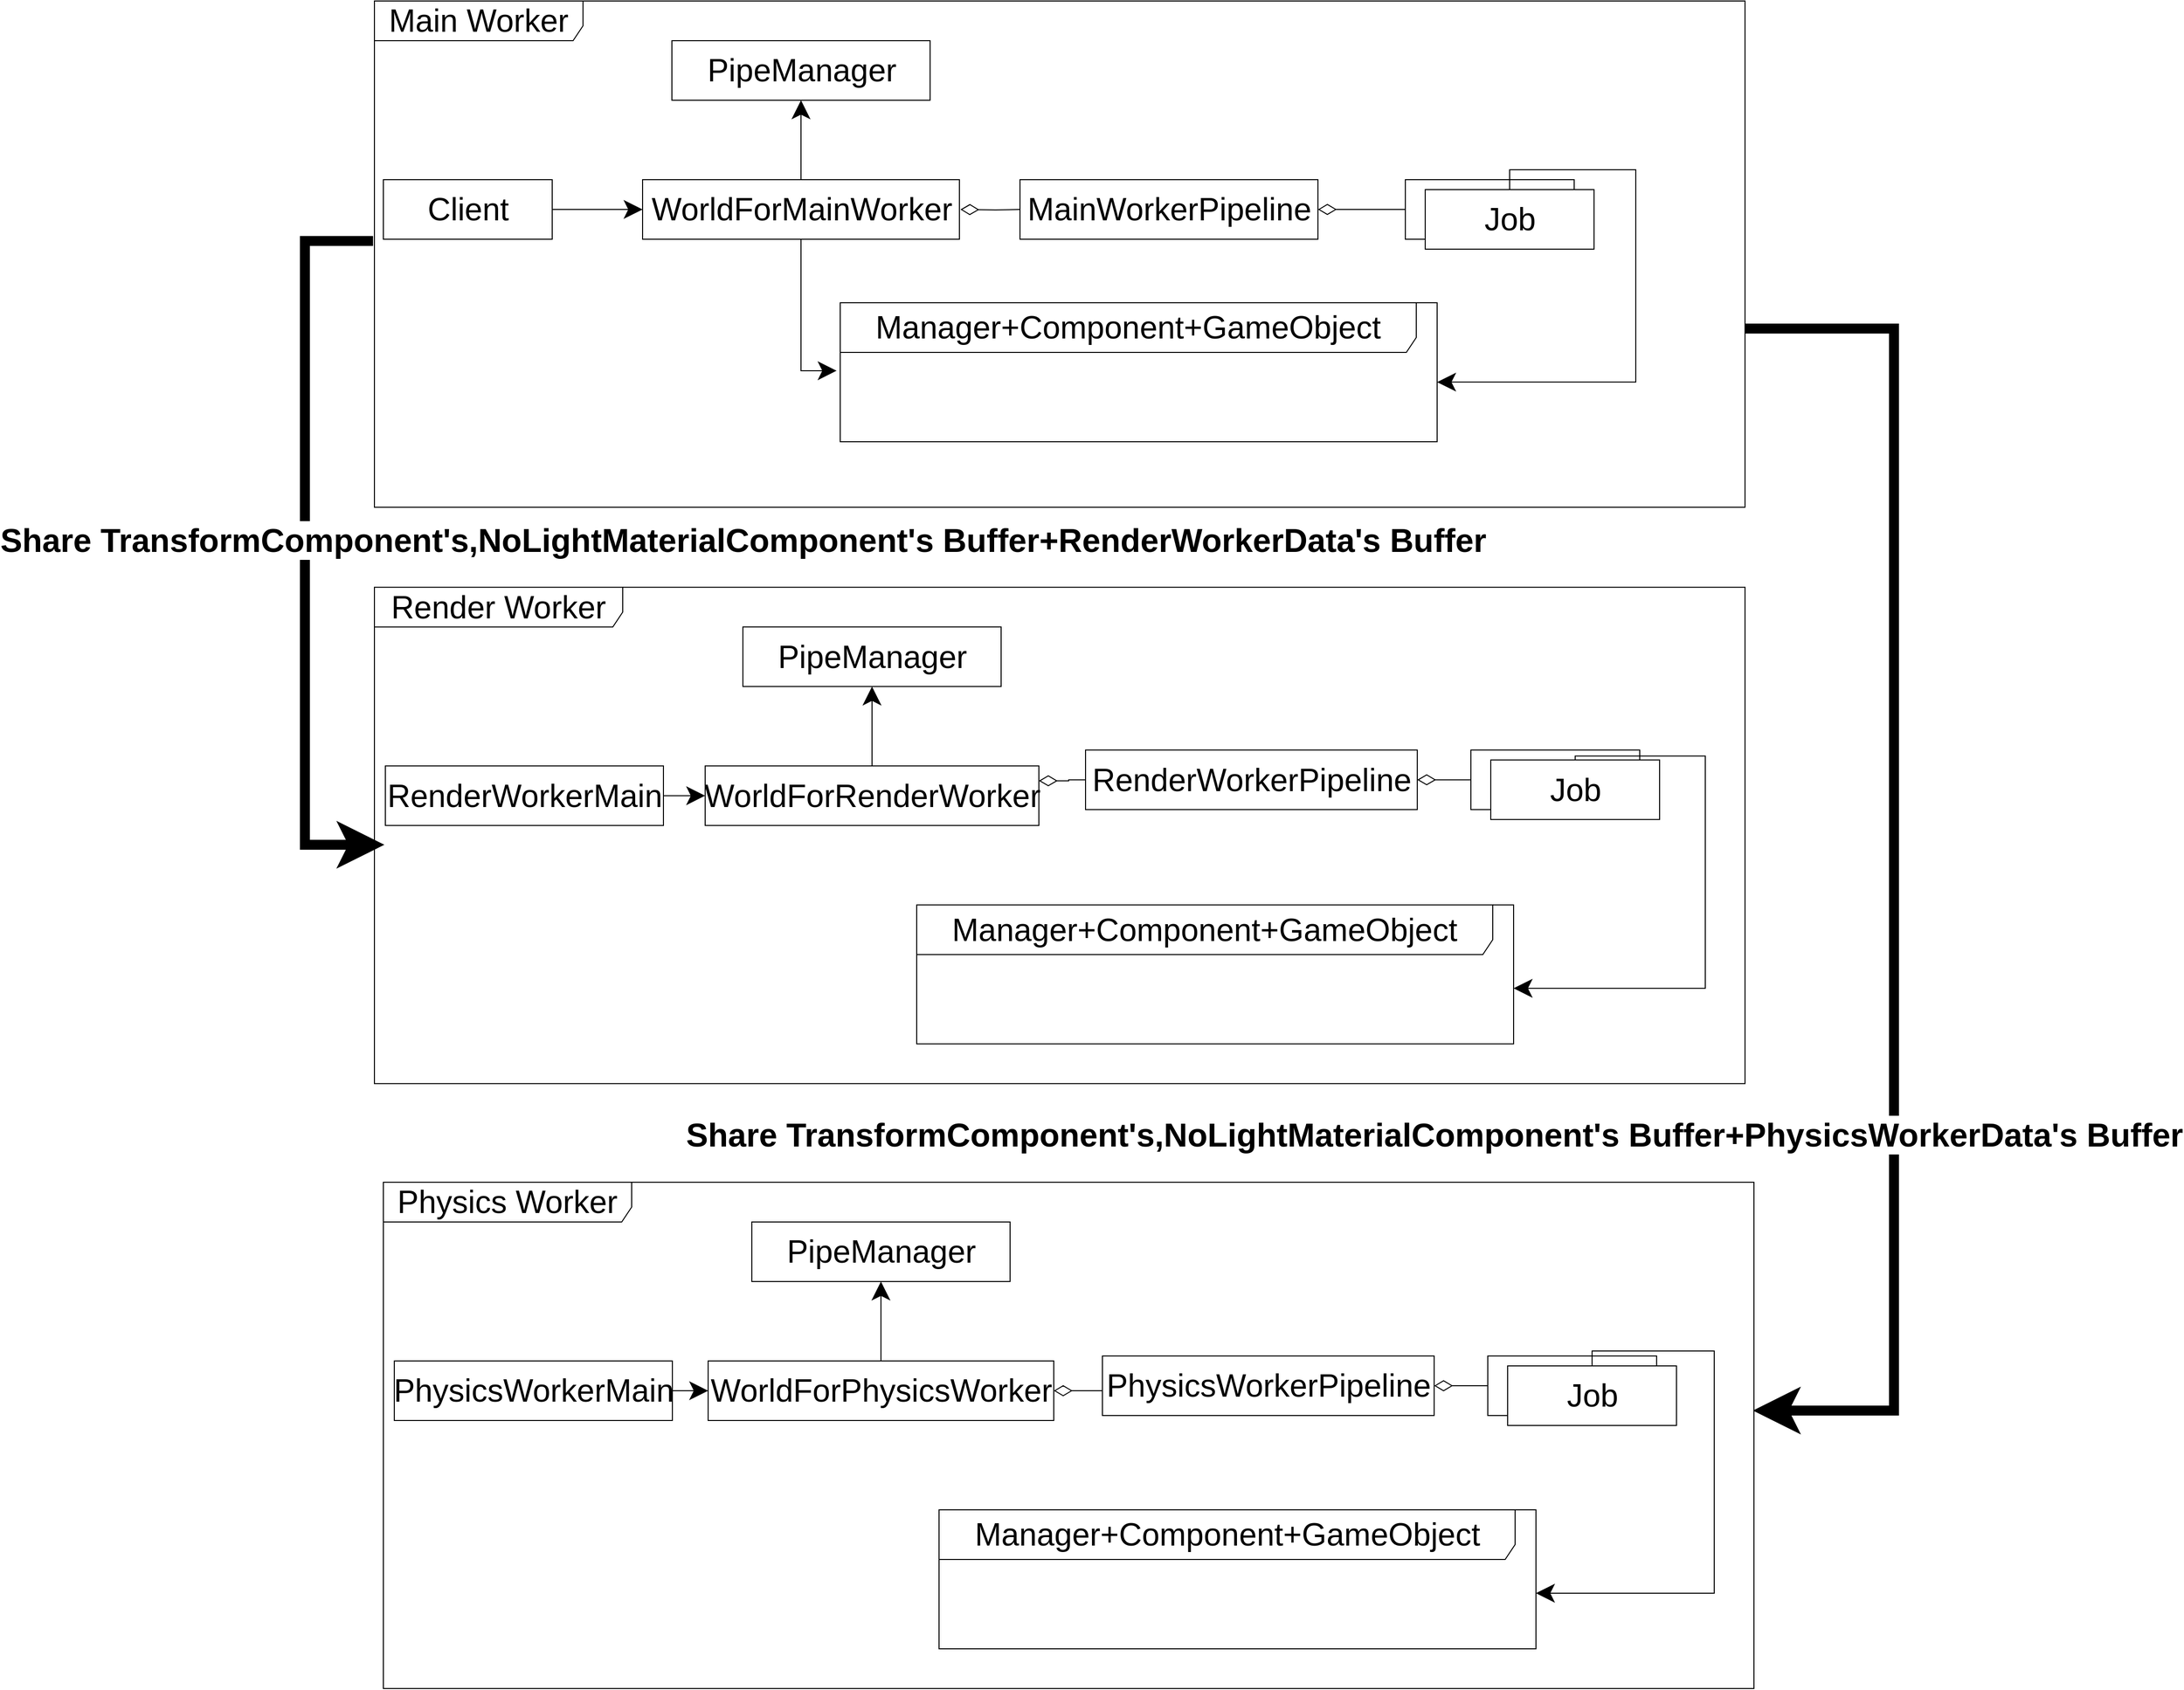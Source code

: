 <mxfile version="14.6.13" type="device"><diagram id="gNtZ61vbs5AuplFTn9C4" name="第 1 页"><mxGraphModel dx="3039" dy="1704" grid="1" gridSize="10" guides="1" tooltips="1" connect="1" arrows="1" fold="1" page="1" pageScale="1" pageWidth="827" pageHeight="1169" math="0" shadow="0"><root><mxCell id="0"/><mxCell id="1" parent="0"/><mxCell id="jbBAQ9Y0l_fKq4F8NEvL-81" style="edgeStyle=orthogonalEdgeStyle;rounded=0;orthogonalLoop=1;jettySize=auto;html=1;startSize=16;endSize=16;strokeWidth=10;exitX=-0.001;exitY=0.474;exitDx=0;exitDy=0;exitPerimeter=0;" parent="1" source="jbBAQ9Y0l_fKq4F8NEvL-34" edge="1"><mxGeometry relative="1" as="geometry"><Array as="points"><mxPoint x="-270" y="452"/><mxPoint x="-270" y="1060"/></Array><mxPoint x="-190" y="1060" as="targetPoint"/></mxGeometry></mxCell><mxCell id="jbBAQ9Y0l_fKq4F8NEvL-82" value="&lt;span style=&quot;font-size: 33px&quot;&gt;&lt;b&gt;Share TransformComponent's,NoLightMaterialComponent's Buffer+RenderWorkerData's Buffer&lt;/b&gt;&lt;/span&gt;" style="edgeLabel;html=1;align=center;verticalAlign=middle;resizable=0;points=[];" parent="jbBAQ9Y0l_fKq4F8NEvL-81" vertex="1" connectable="0"><mxGeometry x="-0.147" y="6" relative="1" as="geometry"><mxPoint x="435" y="47" as="offset"/></mxGeometry></mxCell><mxCell id="jbBAQ9Y0l_fKq4F8NEvL-34" value="Main Worker" style="shape=umlFrame;whiteSpace=wrap;html=1;width=210;height=40;fontSize=32;" parent="1" vertex="1"><mxGeometry x="-200" y="210" width="1380" height="510" as="geometry"/></mxCell><mxCell id="jbBAQ9Y0l_fKq4F8NEvL-1" value="&lt;font style=&quot;font-size: 32px&quot;&gt;Manager+&lt;/font&gt;Component+GameObject" style="shape=umlFrame;whiteSpace=wrap;html=1;width=580;height=50;fontSize=32;" parent="1" vertex="1"><mxGeometry x="269" y="514" width="601" height="140" as="geometry"/></mxCell><mxCell id="jbBAQ9Y0l_fKq4F8NEvL-2" value="" style="edgeStyle=orthogonalEdgeStyle;rounded=0;orthogonalLoop=1;jettySize=auto;html=1;endSize=16;startSize=16;" parent="1" source="jbBAQ9Y0l_fKq4F8NEvL-3" target="jbBAQ9Y0l_fKq4F8NEvL-10" edge="1"><mxGeometry relative="1" as="geometry"/></mxCell><mxCell id="jbBAQ9Y0l_fKq4F8NEvL-3" value="Client" style="html=1;fontSize=32;" parent="1" vertex="1"><mxGeometry x="-191" y="390.0" width="170" height="60" as="geometry"/></mxCell><mxCell id="jbBAQ9Y0l_fKq4F8NEvL-4" value="" style="edgeStyle=orthogonalEdgeStyle;rounded=0;orthogonalLoop=1;jettySize=auto;html=1;endSize=16;startSize=16;" parent="1" source="jbBAQ9Y0l_fKq4F8NEvL-10" target="jbBAQ9Y0l_fKq4F8NEvL-11" edge="1"><mxGeometry relative="1" as="geometry"/></mxCell><mxCell id="jbBAQ9Y0l_fKq4F8NEvL-5" value="" style="edgeStyle=orthogonalEdgeStyle;rounded=0;orthogonalLoop=1;jettySize=auto;html=1;endSize=16;startSize=16;startArrow=diamondThin;startFill=0;endArrow=none;endFill=0;" parent="1" target="jbBAQ9Y0l_fKq4F8NEvL-13" edge="1"><mxGeometry relative="1" as="geometry"><mxPoint x="390" y="420" as="sourcePoint"/></mxGeometry></mxCell><mxCell id="jbBAQ9Y0l_fKq4F8NEvL-33" style="edgeStyle=orthogonalEdgeStyle;rounded=0;orthogonalLoop=1;jettySize=auto;html=1;entryX=-0.006;entryY=0.489;entryDx=0;entryDy=0;entryPerimeter=0;endSize=16;startSize=16;" parent="1" source="jbBAQ9Y0l_fKq4F8NEvL-10" edge="1" target="jbBAQ9Y0l_fKq4F8NEvL-1"><mxGeometry relative="1" as="geometry"><mxPoint x="270" y="760" as="targetPoint"/><Array as="points"><mxPoint x="230" y="582"/></Array></mxGeometry></mxCell><mxCell id="jbBAQ9Y0l_fKq4F8NEvL-10" value="WorldForMainWorker" style="html=1;fontSize=32;" parent="1" vertex="1"><mxGeometry x="70" y="390" width="319" height="60" as="geometry"/></mxCell><mxCell id="jbBAQ9Y0l_fKq4F8NEvL-11" value="PipeManager" style="html=1;fontSize=32;" parent="1" vertex="1"><mxGeometry x="99.5" y="250" width="260" height="60" as="geometry"/></mxCell><mxCell id="jbBAQ9Y0l_fKq4F8NEvL-12" style="edgeStyle=orthogonalEdgeStyle;rounded=0;orthogonalLoop=1;jettySize=auto;html=1;entryX=0;entryY=0.5;entryDx=0;entryDy=0;startArrow=diamondThin;startFill=0;endArrow=none;endFill=0;startSize=16;endSize=16;" parent="1" source="jbBAQ9Y0l_fKq4F8NEvL-13" target="jbBAQ9Y0l_fKq4F8NEvL-28" edge="1"><mxGeometry relative="1" as="geometry"/></mxCell><mxCell id="jbBAQ9Y0l_fKq4F8NEvL-13" value="MainWorkerPipeline" style="html=1;fontSize=32;" parent="1" vertex="1"><mxGeometry x="450" y="390" width="300" height="60" as="geometry"/></mxCell><mxCell id="jbBAQ9Y0l_fKq4F8NEvL-27" value="" style="group" parent="1" vertex="1" connectable="0"><mxGeometry x="838" y="390.0" width="190" height="70" as="geometry"/></mxCell><mxCell id="jbBAQ9Y0l_fKq4F8NEvL-28" value="Jobs" style="html=1;fontSize=32;" parent="jbBAQ9Y0l_fKq4F8NEvL-27" vertex="1"><mxGeometry width="170" height="60" as="geometry"/></mxCell><mxCell id="jbBAQ9Y0l_fKq4F8NEvL-29" value="Job" style="html=1;fontSize=32;" parent="jbBAQ9Y0l_fKq4F8NEvL-27" vertex="1"><mxGeometry x="20" y="10" width="170" height="60" as="geometry"/></mxCell><mxCell id="jbBAQ9Y0l_fKq4F8NEvL-35" value="Render Worker" style="shape=umlFrame;whiteSpace=wrap;html=1;width=250;height=40;fontSize=32;" parent="1" vertex="1"><mxGeometry x="-200" y="800.59" width="1380" height="500" as="geometry"/></mxCell><mxCell id="jbBAQ9Y0l_fKq4F8NEvL-38" value="&lt;font style=&quot;font-size: 32px&quot;&gt;Manager+&lt;/font&gt;Component+GameObject" style="shape=umlFrame;whiteSpace=wrap;html=1;width=580;height=50;fontSize=32;" parent="1" vertex="1"><mxGeometry x="346" y="1120.59" width="601" height="140" as="geometry"/></mxCell><mxCell id="jbBAQ9Y0l_fKq4F8NEvL-39" value="" style="edgeStyle=orthogonalEdgeStyle;rounded=0;orthogonalLoop=1;jettySize=auto;html=1;endSize=16;startSize=16;" parent="1" source="jbBAQ9Y0l_fKq4F8NEvL-40" target="jbBAQ9Y0l_fKq4F8NEvL-45" edge="1"><mxGeometry relative="1" as="geometry"/></mxCell><mxCell id="jbBAQ9Y0l_fKq4F8NEvL-40" value="RenderWorkerMain" style="html=1;fontSize=32;" parent="1" vertex="1"><mxGeometry x="-189" y="980.59" width="280" height="60" as="geometry"/></mxCell><mxCell id="jbBAQ9Y0l_fKq4F8NEvL-41" value="" style="edgeStyle=orthogonalEdgeStyle;rounded=0;orthogonalLoop=1;jettySize=auto;html=1;endSize=16;startSize=16;" parent="1" source="jbBAQ9Y0l_fKq4F8NEvL-45" target="jbBAQ9Y0l_fKq4F8NEvL-46" edge="1"><mxGeometry relative="1" as="geometry"/></mxCell><mxCell id="jbBAQ9Y0l_fKq4F8NEvL-42" value="" style="edgeStyle=orthogonalEdgeStyle;rounded=0;orthogonalLoop=1;jettySize=auto;html=1;endSize=16;startSize=16;startArrow=diamondThin;startFill=0;endArrow=none;endFill=0;exitX=1;exitY=0.25;exitDx=0;exitDy=0;" parent="1" source="jbBAQ9Y0l_fKq4F8NEvL-45" target="jbBAQ9Y0l_fKq4F8NEvL-48" edge="1"><mxGeometry relative="1" as="geometry"/></mxCell><mxCell id="jbBAQ9Y0l_fKq4F8NEvL-45" value="WorldForRenderWorker" style="html=1;fontSize=32;" parent="1" vertex="1"><mxGeometry x="133" y="980.59" width="336" height="60" as="geometry"/></mxCell><mxCell id="jbBAQ9Y0l_fKq4F8NEvL-46" value="PipeManager" style="html=1;fontSize=32;" parent="1" vertex="1"><mxGeometry x="171" y="840.59" width="260" height="60" as="geometry"/></mxCell><mxCell id="jbBAQ9Y0l_fKq4F8NEvL-47" style="edgeStyle=orthogonalEdgeStyle;rounded=0;orthogonalLoop=1;jettySize=auto;html=1;entryX=0;entryY=0.5;entryDx=0;entryDy=0;startArrow=diamondThin;startFill=0;endArrow=none;endFill=0;startSize=16;endSize=16;" parent="1" source="jbBAQ9Y0l_fKq4F8NEvL-48" target="jbBAQ9Y0l_fKq4F8NEvL-52" edge="1"><mxGeometry relative="1" as="geometry"/></mxCell><mxCell id="jbBAQ9Y0l_fKq4F8NEvL-48" value="RenderWorkerPipeline" style="html=1;fontSize=32;" parent="1" vertex="1"><mxGeometry x="516" y="964.59" width="334" height="60" as="geometry"/></mxCell><mxCell id="jbBAQ9Y0l_fKq4F8NEvL-49" style="edgeStyle=orthogonalEdgeStyle;rounded=0;orthogonalLoop=1;jettySize=auto;html=1;entryX=0;entryY=0.5;entryDx=0;entryDy=0;startArrow=diamondThin;startFill=0;endArrow=none;endFill=0;startSize=16;endSize=16;" parent="1" target="jbBAQ9Y0l_fKq4F8NEvL-55" edge="1"><mxGeometry relative="1" as="geometry"><mxPoint x="786" y="1220" as="sourcePoint"/></mxGeometry></mxCell><mxCell id="jbBAQ9Y0l_fKq4F8NEvL-51" value="" style="group" parent="1" vertex="1" connectable="0"><mxGeometry x="904" y="964.59" width="190" height="70" as="geometry"/></mxCell><mxCell id="jbBAQ9Y0l_fKq4F8NEvL-52" value="Jobs" style="html=1;fontSize=32;" parent="jbBAQ9Y0l_fKq4F8NEvL-51" vertex="1"><mxGeometry width="170" height="60" as="geometry"/></mxCell><mxCell id="jbBAQ9Y0l_fKq4F8NEvL-53" value="Job" style="html=1;fontSize=32;" parent="jbBAQ9Y0l_fKq4F8NEvL-51" vertex="1"><mxGeometry x="20" y="10" width="170" height="60" as="geometry"/></mxCell><mxCell id="jbBAQ9Y0l_fKq4F8NEvL-57" style="edgeStyle=orthogonalEdgeStyle;rounded=0;orthogonalLoop=1;jettySize=auto;html=1;entryX=1;entryY=0.571;entryDx=0;entryDy=0;entryPerimeter=0;endSize=16;startSize=16;" parent="1" source="jbBAQ9Y0l_fKq4F8NEvL-29" target="jbBAQ9Y0l_fKq4F8NEvL-1" edge="1"><mxGeometry relative="1" as="geometry"><Array as="points"><mxPoint x="943" y="380"/><mxPoint x="1070" y="380"/><mxPoint x="1070" y="594"/></Array></mxGeometry></mxCell><mxCell id="jbBAQ9Y0l_fKq4F8NEvL-58" style="edgeStyle=orthogonalEdgeStyle;rounded=0;orthogonalLoop=1;jettySize=auto;html=1;entryX=1;entryY=0.6;entryDx=0;entryDy=0;entryPerimeter=0;startSize=16;endSize=16;" parent="1" source="jbBAQ9Y0l_fKq4F8NEvL-53" target="jbBAQ9Y0l_fKq4F8NEvL-38" edge="1"><mxGeometry relative="1" as="geometry"><Array as="points"><mxPoint x="1009" y="970.59"/><mxPoint x="1140" y="970.59"/><mxPoint x="1140" y="1204.59"/></Array></mxGeometry></mxCell><mxCell id="jbBAQ9Y0l_fKq4F8NEvL-59" value="Physics Worker" style="shape=umlFrame;whiteSpace=wrap;html=1;width=250;height=40;fontSize=32;" parent="1" vertex="1"><mxGeometry x="-191" y="1400" width="1380" height="510" as="geometry"/></mxCell><mxCell id="jbBAQ9Y0l_fKq4F8NEvL-60" value="&lt;font style=&quot;font-size: 32px&quot;&gt;Manager+&lt;/font&gt;Component+GameObject" style="shape=umlFrame;whiteSpace=wrap;html=1;width=580;height=50;fontSize=32;" parent="1" vertex="1"><mxGeometry x="368.5" y="1730" width="601" height="140" as="geometry"/></mxCell><mxCell id="jbBAQ9Y0l_fKq4F8NEvL-61" value="" style="edgeStyle=orthogonalEdgeStyle;rounded=0;orthogonalLoop=1;jettySize=auto;html=1;endSize=16;startSize=16;" parent="1" source="jbBAQ9Y0l_fKq4F8NEvL-62" target="jbBAQ9Y0l_fKq4F8NEvL-66" edge="1"><mxGeometry relative="1" as="geometry"/></mxCell><mxCell id="jbBAQ9Y0l_fKq4F8NEvL-62" value="PhysicsWorkerMain" style="html=1;fontSize=32;" parent="1" vertex="1"><mxGeometry x="-180" y="1580" width="280" height="60" as="geometry"/></mxCell><mxCell id="jbBAQ9Y0l_fKq4F8NEvL-63" value="" style="edgeStyle=orthogonalEdgeStyle;rounded=0;orthogonalLoop=1;jettySize=auto;html=1;endSize=16;startSize=16;" parent="1" source="jbBAQ9Y0l_fKq4F8NEvL-66" target="jbBAQ9Y0l_fKq4F8NEvL-67" edge="1"><mxGeometry relative="1" as="geometry"/></mxCell><mxCell id="jbBAQ9Y0l_fKq4F8NEvL-64" value="" style="edgeStyle=orthogonalEdgeStyle;rounded=0;orthogonalLoop=1;jettySize=auto;html=1;endSize=16;startSize=16;startArrow=diamondThin;startFill=0;endArrow=none;endFill=0;exitX=1;exitY=0.5;exitDx=0;exitDy=0;entryX=0;entryY=0.5;entryDx=0;entryDy=0;" parent="1" source="jbBAQ9Y0l_fKq4F8NEvL-66" target="jbBAQ9Y0l_fKq4F8NEvL-69" edge="1"><mxGeometry relative="1" as="geometry"><mxPoint x="484.0" y="1640" as="sourcePoint"/></mxGeometry></mxCell><mxCell id="jbBAQ9Y0l_fKq4F8NEvL-66" value="WorldForPhysicsWorker" style="html=1;fontSize=32;" parent="1" vertex="1"><mxGeometry x="136" y="1580" width="348" height="60" as="geometry"/></mxCell><mxCell id="jbBAQ9Y0l_fKq4F8NEvL-67" value="PipeManager" style="html=1;fontSize=32;" parent="1" vertex="1"><mxGeometry x="180" y="1440" width="260" height="60" as="geometry"/></mxCell><mxCell id="jbBAQ9Y0l_fKq4F8NEvL-68" style="edgeStyle=orthogonalEdgeStyle;rounded=0;orthogonalLoop=1;jettySize=auto;html=1;entryX=0;entryY=0.5;entryDx=0;entryDy=0;startArrow=diamondThin;startFill=0;endArrow=none;endFill=0;startSize=16;endSize=16;" parent="1" source="jbBAQ9Y0l_fKq4F8NEvL-69" target="jbBAQ9Y0l_fKq4F8NEvL-73" edge="1"><mxGeometry relative="1" as="geometry"/></mxCell><mxCell id="jbBAQ9Y0l_fKq4F8NEvL-69" value="PhysicsWorkerPipeline" style="html=1;fontSize=32;" parent="1" vertex="1"><mxGeometry x="533" y="1575" width="334" height="60" as="geometry"/></mxCell><mxCell id="jbBAQ9Y0l_fKq4F8NEvL-70" style="edgeStyle=orthogonalEdgeStyle;rounded=0;orthogonalLoop=1;jettySize=auto;html=1;entryX=0;entryY=0.5;entryDx=0;entryDy=0;startArrow=diamondThin;startFill=0;endArrow=none;endFill=0;startSize=16;endSize=16;" parent="1" target="jbBAQ9Y0l_fKq4F8NEvL-76" edge="1"><mxGeometry relative="1" as="geometry"><mxPoint x="786" y="1950" as="sourcePoint"/></mxGeometry></mxCell><mxCell id="jbBAQ9Y0l_fKq4F8NEvL-72" value="" style="group" parent="1" vertex="1" connectable="0"><mxGeometry x="921" y="1575" width="190" height="70" as="geometry"/></mxCell><mxCell id="jbBAQ9Y0l_fKq4F8NEvL-73" value="Jobs" style="html=1;fontSize=32;" parent="jbBAQ9Y0l_fKq4F8NEvL-72" vertex="1"><mxGeometry width="170" height="60" as="geometry"/></mxCell><mxCell id="jbBAQ9Y0l_fKq4F8NEvL-74" value="Job" style="html=1;fontSize=32;" parent="jbBAQ9Y0l_fKq4F8NEvL-72" vertex="1"><mxGeometry x="20" y="10" width="170" height="60" as="geometry"/></mxCell><mxCell id="jbBAQ9Y0l_fKq4F8NEvL-78" style="edgeStyle=orthogonalEdgeStyle;rounded=0;orthogonalLoop=1;jettySize=auto;html=1;entryX=1;entryY=0.6;entryDx=0;entryDy=0;entryPerimeter=0;startSize=16;endSize=16;" parent="1" source="jbBAQ9Y0l_fKq4F8NEvL-74" target="jbBAQ9Y0l_fKq4F8NEvL-60" edge="1"><mxGeometry relative="1" as="geometry"><Array as="points"><mxPoint x="1026" y="1570"/><mxPoint x="1149" y="1570"/><mxPoint x="1149" y="1814"/></Array></mxGeometry></mxCell><mxCell id="jbBAQ9Y0l_fKq4F8NEvL-83" style="edgeStyle=orthogonalEdgeStyle;rounded=0;orthogonalLoop=1;jettySize=auto;html=1;startSize=16;endSize=16;strokeWidth=10;" parent="1" source="jbBAQ9Y0l_fKq4F8NEvL-34" edge="1"><mxGeometry relative="1" as="geometry"><mxPoint x="1398.62" y="520.0" as="sourcePoint"/><mxPoint x="1188" y="1630" as="targetPoint"/><Array as="points"><mxPoint x="1330" y="540"/><mxPoint x="1330" y="1630"/></Array></mxGeometry></mxCell><mxCell id="jbBAQ9Y0l_fKq4F8NEvL-84" value="&lt;span style=&quot;font-size: 33px&quot;&gt;&lt;b&gt;Share TransformComponent's,NoLightMaterialComponent's Buffer+PhysicsWorkerData's Buffer&lt;/b&gt;&lt;/span&gt;" style="edgeLabel;html=1;align=center;verticalAlign=middle;resizable=0;points=[];" parent="jbBAQ9Y0l_fKq4F8NEvL-83" vertex="1" connectable="0"><mxGeometry x="-0.147" y="6" relative="1" as="geometry"><mxPoint x="-469" y="372" as="offset"/></mxGeometry></mxCell></root></mxGraphModel></diagram></mxfile>